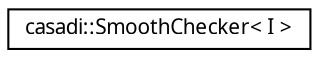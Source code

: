 digraph "Graphical Class Hierarchy"
{
  edge [fontname="FreeSans.ttf",fontsize="10",labelfontname="FreeSans.ttf",labelfontsize="10"];
  node [fontname="FreeSans.ttf",fontsize="10",shape=record];
  rankdir="LR";
  Node1 [label="casadi::SmoothChecker\< I \>",height=0.2,width=0.4,color="black", fillcolor="white", style="filled",URL="$d4/d46/structcasadi_1_1SmoothChecker.html"];
}
